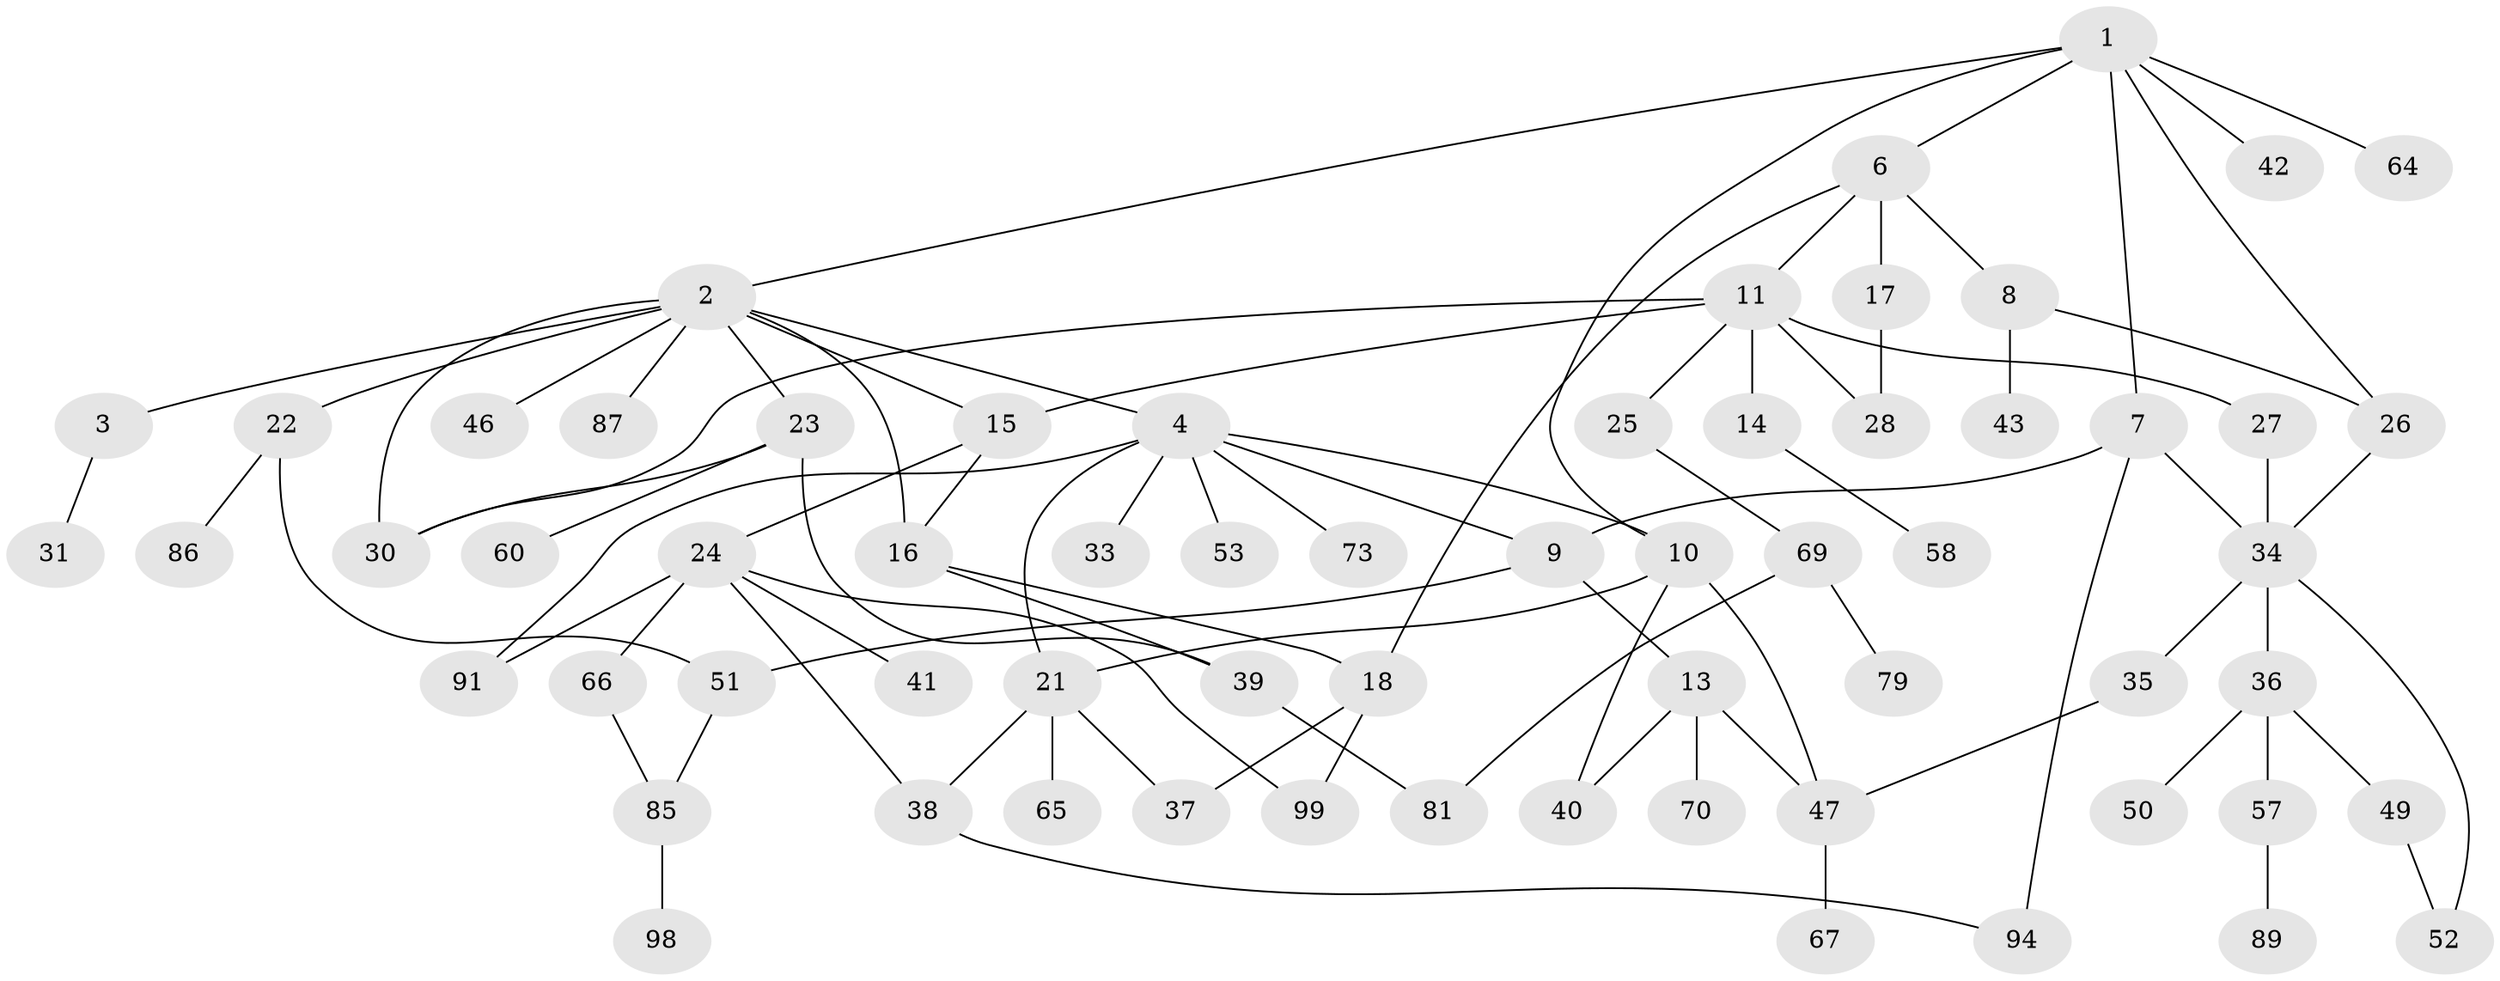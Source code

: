 // original degree distribution, {5: 0.06, 9: 0.01, 3: 0.16, 6: 0.01, 4: 0.1, 7: 0.03, 2: 0.33, 1: 0.3}
// Generated by graph-tools (version 1.1) at 2025/54/02/21/25 11:54:43]
// undirected, 64 vertices, 88 edges
graph export_dot {
graph [start="1"]
  node [color=gray90,style=filled];
  1 [super="+32"];
  2 [super="+19"];
  3 [super="+80"];
  4 [super="+5"];
  6;
  7 [super="+84"];
  8;
  9 [super="+12"];
  10 [super="+20"];
  11 [super="+68"];
  13 [super="+44"];
  14;
  15 [super="+88"];
  16 [super="+75"];
  17 [super="+61"];
  18 [super="+29"];
  21;
  22 [super="+78"];
  23 [super="+59"];
  24 [super="+45"];
  25 [super="+82"];
  26 [super="+100"];
  27 [super="+55"];
  28 [super="+90"];
  30 [super="+71"];
  31;
  33 [super="+77"];
  34 [super="+56"];
  35;
  36 [super="+48"];
  37 [super="+92"];
  38 [super="+76"];
  39 [super="+95"];
  40 [super="+72"];
  41;
  42;
  43;
  46;
  47 [super="+62"];
  49;
  50;
  51 [super="+54"];
  52 [super="+96"];
  53 [super="+63"];
  57;
  58;
  60 [super="+74"];
  64;
  65;
  66 [super="+93"];
  67;
  69 [super="+97"];
  70;
  73;
  79;
  81 [super="+83"];
  85;
  86;
  87;
  89;
  91;
  94;
  98;
  99;
  1 -- 2;
  1 -- 6;
  1 -- 7;
  1 -- 10;
  1 -- 64;
  1 -- 42;
  1 -- 26;
  2 -- 3;
  2 -- 4;
  2 -- 15;
  2 -- 22;
  2 -- 23;
  2 -- 16;
  2 -- 46;
  2 -- 87;
  2 -- 30;
  3 -- 31;
  4 -- 10;
  4 -- 33;
  4 -- 73;
  4 -- 9;
  4 -- 53;
  4 -- 91;
  4 -- 21;
  6 -- 8;
  6 -- 11;
  6 -- 17;
  6 -- 18;
  7 -- 9;
  7 -- 34;
  7 -- 94;
  8 -- 26;
  8 -- 43;
  9 -- 13;
  9 -- 51;
  10 -- 40;
  10 -- 21;
  10 -- 47;
  11 -- 14;
  11 -- 25;
  11 -- 27;
  11 -- 28;
  11 -- 15;
  11 -- 30;
  13 -- 70;
  13 -- 47;
  13 -- 40;
  14 -- 58;
  15 -- 16;
  15 -- 24;
  16 -- 18;
  16 -- 39;
  17 -- 28;
  18 -- 37;
  18 -- 99;
  21 -- 38;
  21 -- 65;
  21 -- 37;
  22 -- 51;
  22 -- 86;
  23 -- 30;
  23 -- 39;
  23 -- 60;
  24 -- 41;
  24 -- 66 [weight=2];
  24 -- 99;
  24 -- 91;
  24 -- 38;
  25 -- 69;
  26 -- 34;
  27 -- 34;
  34 -- 35;
  34 -- 36;
  34 -- 52;
  35 -- 47;
  36 -- 49;
  36 -- 50;
  36 -- 57;
  38 -- 94;
  39 -- 81;
  47 -- 67;
  49 -- 52;
  51 -- 85;
  57 -- 89;
  66 -- 85;
  69 -- 79;
  69 -- 81;
  85 -- 98;
}
